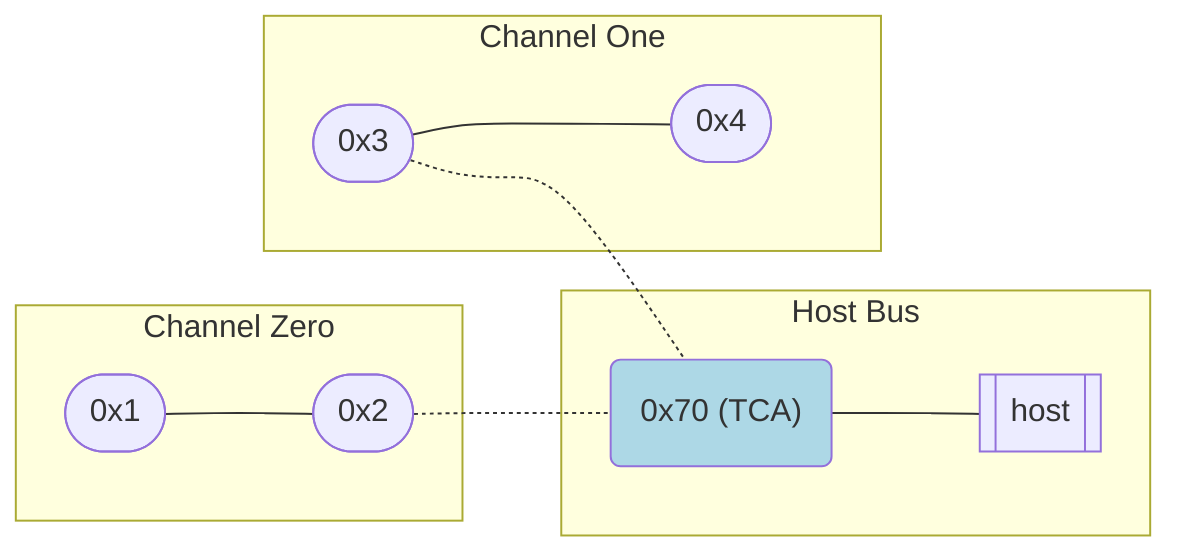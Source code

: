 graph LR
	subgraph Host Bus
		tca("0x70 (TCA)") --- h[[host]]
		%% h[[host]] --- tca("0x70 (TCA)")
	end
	subgraph zero[Channel Zero]
		A([0x1]) --- B([0x2])
	end
	subgraph one[Channel One]
		C([0x3]) --- D([0x4])
	end
	B -.- tca
	C -.- tca
	style tca fill: lightblue